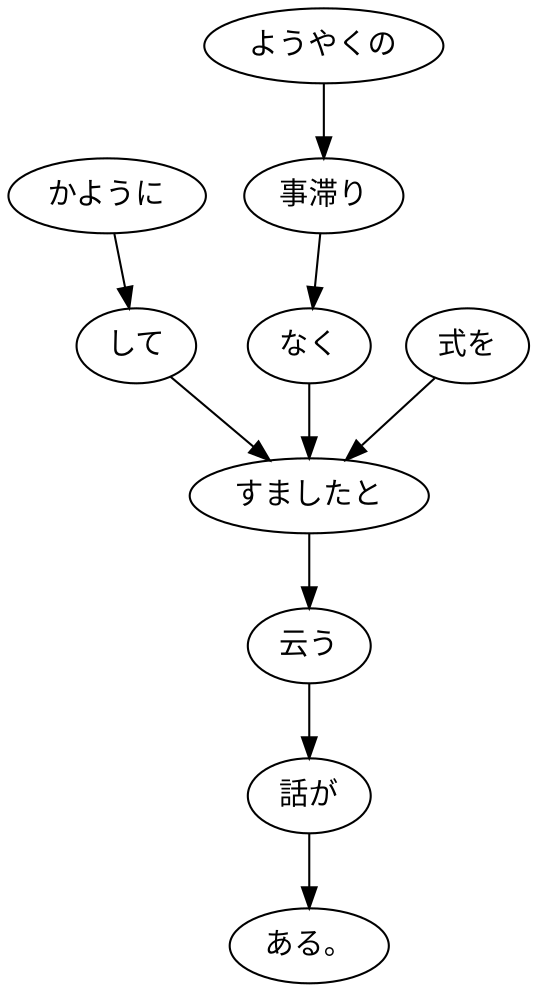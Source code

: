 digraph graph4268 {
	node0 [label="かように"];
	node1 [label="して"];
	node2 [label="ようやくの"];
	node3 [label="事滞り"];
	node4 [label="なく"];
	node5 [label="式を"];
	node6 [label="すましたと"];
	node7 [label="云う"];
	node8 [label="話が"];
	node9 [label="ある。"];
	node0 -> node1;
	node1 -> node6;
	node2 -> node3;
	node3 -> node4;
	node4 -> node6;
	node5 -> node6;
	node6 -> node7;
	node7 -> node8;
	node8 -> node9;
}
